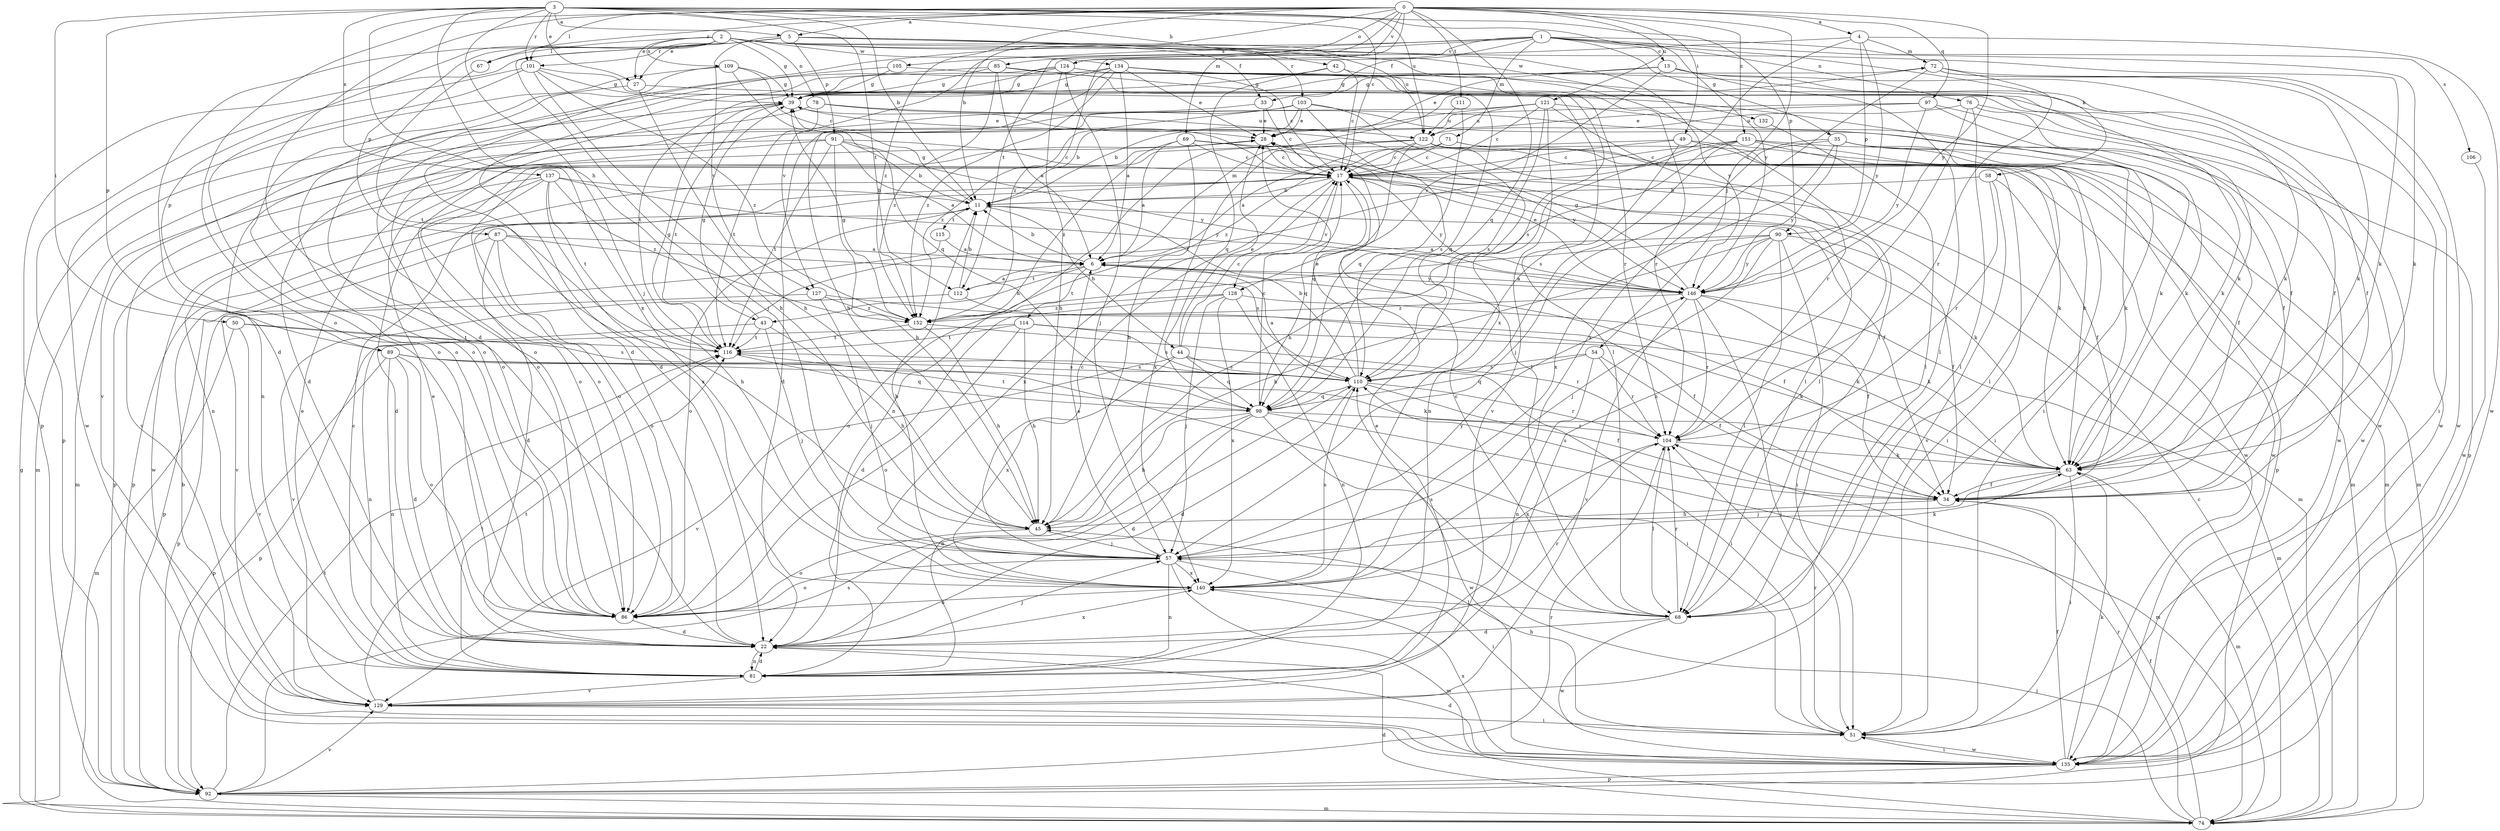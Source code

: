 strict digraph  {
0;
1;
2;
3;
4;
5;
6;
11;
13;
17;
22;
27;
28;
33;
34;
35;
39;
42;
43;
44;
45;
49;
50;
51;
54;
57;
58;
63;
67;
68;
69;
71;
72;
74;
76;
78;
81;
85;
86;
87;
89;
90;
91;
92;
97;
98;
101;
103;
104;
105;
106;
109;
110;
111;
112;
114;
115;
116;
121;
122;
124;
127;
128;
129;
132;
134;
135;
137;
140;
146;
151;
152;
0 -> 4  [label=a];
0 -> 5  [label=a];
0 -> 11  [label=b];
0 -> 22  [label=d];
0 -> 49  [label=i];
0 -> 54  [label=j];
0 -> 67  [label=l];
0 -> 69  [label=m];
0 -> 85  [label=o];
0 -> 86  [label=o];
0 -> 97  [label=q];
0 -> 98  [label=q];
0 -> 101  [label=r];
0 -> 111  [label=t];
0 -> 112  [label=t];
0 -> 121  [label=u];
0 -> 124  [label=v];
0 -> 146  [label=y];
0 -> 151  [label=z];
0 -> 152  [label=z];
1 -> 13  [label=c];
1 -> 22  [label=d];
1 -> 33  [label=f];
1 -> 35  [label=g];
1 -> 58  [label=k];
1 -> 63  [label=k];
1 -> 71  [label=m];
1 -> 76  [label=n];
1 -> 105  [label=s];
1 -> 106  [label=s];
1 -> 124  [label=v];
1 -> 127  [label=v];
2 -> 22  [label=d];
2 -> 27  [label=e];
2 -> 39  [label=g];
2 -> 57  [label=j];
2 -> 63  [label=k];
2 -> 67  [label=l];
2 -> 68  [label=l];
2 -> 78  [label=n];
2 -> 87  [label=p];
2 -> 89  [label=p];
2 -> 109  [label=s];
2 -> 122  [label=u];
2 -> 132  [label=w];
2 -> 134  [label=w];
3 -> 5  [label=a];
3 -> 11  [label=b];
3 -> 17  [label=c];
3 -> 27  [label=e];
3 -> 42  [label=h];
3 -> 43  [label=h];
3 -> 50  [label=i];
3 -> 57  [label=j];
3 -> 89  [label=p];
3 -> 90  [label=p];
3 -> 101  [label=r];
3 -> 112  [label=t];
3 -> 122  [label=u];
3 -> 137  [label=x];
3 -> 140  [label=x];
3 -> 146  [label=y];
4 -> 72  [label=m];
4 -> 90  [label=p];
4 -> 135  [label=w];
4 -> 140  [label=x];
4 -> 146  [label=y];
4 -> 152  [label=z];
5 -> 27  [label=e];
5 -> 33  [label=f];
5 -> 91  [label=p];
5 -> 92  [label=p];
5 -> 101  [label=r];
5 -> 103  [label=r];
5 -> 127  [label=v];
5 -> 146  [label=y];
6 -> 11  [label=b];
6 -> 34  [label=f];
6 -> 43  [label=h];
6 -> 72  [label=m];
6 -> 112  [label=t];
6 -> 114  [label=t];
6 -> 146  [label=y];
11 -> 39  [label=g];
11 -> 44  [label=h];
11 -> 63  [label=k];
11 -> 86  [label=o];
11 -> 115  [label=t];
13 -> 28  [label=e];
13 -> 34  [label=f];
13 -> 39  [label=g];
13 -> 68  [label=l];
13 -> 128  [label=v];
13 -> 135  [label=w];
17 -> 11  [label=b];
17 -> 34  [label=f];
17 -> 74  [label=m];
17 -> 86  [label=o];
17 -> 92  [label=p];
17 -> 98  [label=q];
17 -> 128  [label=v];
17 -> 140  [label=x];
17 -> 146  [label=y];
22 -> 28  [label=e];
22 -> 57  [label=j];
22 -> 81  [label=n];
22 -> 104  [label=r];
22 -> 140  [label=x];
27 -> 45  [label=h];
27 -> 51  [label=i];
27 -> 86  [label=o];
28 -> 17  [label=c];
28 -> 129  [label=v];
28 -> 146  [label=y];
33 -> 17  [label=c];
33 -> 22  [label=d];
33 -> 28  [label=e];
34 -> 45  [label=h];
34 -> 110  [label=s];
35 -> 17  [label=c];
35 -> 34  [label=f];
35 -> 51  [label=i];
35 -> 57  [label=j];
35 -> 63  [label=k];
35 -> 140  [label=x];
35 -> 146  [label=y];
39 -> 28  [label=e];
39 -> 86  [label=o];
39 -> 116  [label=t];
42 -> 17  [label=c];
42 -> 39  [label=g];
42 -> 98  [label=q];
42 -> 104  [label=r];
43 -> 39  [label=g];
43 -> 45  [label=h];
43 -> 57  [label=j];
43 -> 81  [label=n];
43 -> 116  [label=t];
44 -> 17  [label=c];
44 -> 28  [label=e];
44 -> 51  [label=i];
44 -> 98  [label=q];
44 -> 110  [label=s];
44 -> 129  [label=v];
44 -> 140  [label=x];
45 -> 57  [label=j];
45 -> 86  [label=o];
49 -> 17  [label=c];
49 -> 68  [label=l];
49 -> 74  [label=m];
49 -> 86  [label=o];
49 -> 110  [label=s];
50 -> 74  [label=m];
50 -> 110  [label=s];
50 -> 116  [label=t];
50 -> 129  [label=v];
51 -> 45  [label=h];
51 -> 104  [label=r];
51 -> 135  [label=w];
54 -> 34  [label=f];
54 -> 81  [label=n];
54 -> 98  [label=q];
54 -> 104  [label=r];
54 -> 110  [label=s];
57 -> 6  [label=a];
57 -> 17  [label=c];
57 -> 51  [label=i];
57 -> 63  [label=k];
57 -> 74  [label=m];
57 -> 81  [label=n];
57 -> 86  [label=o];
57 -> 140  [label=x];
57 -> 146  [label=y];
58 -> 11  [label=b];
58 -> 34  [label=f];
58 -> 104  [label=r];
58 -> 129  [label=v];
63 -> 34  [label=f];
63 -> 51  [label=i];
63 -> 57  [label=j];
63 -> 74  [label=m];
67 -> 116  [label=t];
68 -> 17  [label=c];
68 -> 22  [label=d];
68 -> 104  [label=r];
68 -> 110  [label=s];
68 -> 135  [label=w];
69 -> 6  [label=a];
69 -> 17  [label=c];
69 -> 45  [label=h];
69 -> 68  [label=l];
69 -> 135  [label=w];
69 -> 152  [label=z];
71 -> 6  [label=a];
71 -> 17  [label=c];
71 -> 63  [label=k];
71 -> 135  [label=w];
71 -> 152  [label=z];
72 -> 39  [label=g];
72 -> 51  [label=i];
72 -> 63  [label=k];
72 -> 104  [label=r];
72 -> 135  [label=w];
72 -> 140  [label=x];
74 -> 17  [label=c];
74 -> 22  [label=d];
74 -> 34  [label=f];
74 -> 39  [label=g];
74 -> 57  [label=j];
74 -> 104  [label=r];
76 -> 63  [label=k];
76 -> 68  [label=l];
76 -> 81  [label=n];
76 -> 122  [label=u];
76 -> 135  [label=w];
78 -> 63  [label=k];
78 -> 81  [label=n];
78 -> 116  [label=t];
78 -> 122  [label=u];
81 -> 17  [label=c];
81 -> 22  [label=d];
81 -> 28  [label=e];
81 -> 116  [label=t];
81 -> 129  [label=v];
85 -> 6  [label=a];
85 -> 39  [label=g];
85 -> 63  [label=k];
85 -> 86  [label=o];
85 -> 110  [label=s];
85 -> 152  [label=z];
86 -> 22  [label=d];
87 -> 6  [label=a];
87 -> 22  [label=d];
87 -> 45  [label=h];
87 -> 86  [label=o];
87 -> 92  [label=p];
87 -> 110  [label=s];
89 -> 22  [label=d];
89 -> 51  [label=i];
89 -> 63  [label=k];
89 -> 81  [label=n];
89 -> 86  [label=o];
89 -> 92  [label=p];
89 -> 110  [label=s];
90 -> 6  [label=a];
90 -> 34  [label=f];
90 -> 45  [label=h];
90 -> 51  [label=i];
90 -> 57  [label=j];
90 -> 68  [label=l];
90 -> 86  [label=o];
90 -> 146  [label=y];
91 -> 6  [label=a];
91 -> 11  [label=b];
91 -> 17  [label=c];
91 -> 45  [label=h];
91 -> 74  [label=m];
91 -> 81  [label=n];
91 -> 116  [label=t];
91 -> 146  [label=y];
92 -> 74  [label=m];
92 -> 104  [label=r];
92 -> 110  [label=s];
92 -> 116  [label=t];
92 -> 129  [label=v];
97 -> 22  [label=d];
97 -> 28  [label=e];
97 -> 92  [label=p];
97 -> 135  [label=w];
97 -> 146  [label=y];
98 -> 17  [label=c];
98 -> 22  [label=d];
98 -> 45  [label=h];
98 -> 74  [label=m];
98 -> 81  [label=n];
98 -> 104  [label=r];
98 -> 116  [label=t];
98 -> 135  [label=w];
101 -> 39  [label=g];
101 -> 45  [label=h];
101 -> 68  [label=l];
101 -> 86  [label=o];
101 -> 92  [label=p];
101 -> 152  [label=z];
103 -> 11  [label=b];
103 -> 28  [label=e];
103 -> 63  [label=k];
103 -> 68  [label=l];
103 -> 74  [label=m];
103 -> 110  [label=s];
103 -> 152  [label=z];
104 -> 63  [label=k];
104 -> 68  [label=l];
104 -> 140  [label=x];
105 -> 39  [label=g];
105 -> 86  [label=o];
105 -> 98  [label=q];
106 -> 135  [label=w];
109 -> 17  [label=c];
109 -> 39  [label=g];
109 -> 86  [label=o];
109 -> 98  [label=q];
109 -> 135  [label=w];
110 -> 6  [label=a];
110 -> 11  [label=b];
110 -> 22  [label=d];
110 -> 28  [label=e];
110 -> 34  [label=f];
110 -> 98  [label=q];
110 -> 104  [label=r];
111 -> 98  [label=q];
111 -> 122  [label=u];
112 -> 6  [label=a];
112 -> 11  [label=b];
112 -> 34  [label=f];
112 -> 129  [label=v];
114 -> 45  [label=h];
114 -> 63  [label=k];
114 -> 86  [label=o];
114 -> 92  [label=p];
114 -> 110  [label=s];
114 -> 116  [label=t];
115 -> 6  [label=a];
115 -> 129  [label=v];
116 -> 39  [label=g];
116 -> 98  [label=q];
116 -> 110  [label=s];
121 -> 11  [label=b];
121 -> 17  [label=c];
121 -> 34  [label=f];
121 -> 86  [label=o];
121 -> 104  [label=r];
121 -> 110  [label=s];
121 -> 122  [label=u];
121 -> 129  [label=v];
122 -> 17  [label=c];
122 -> 51  [label=i];
122 -> 68  [label=l];
122 -> 74  [label=m];
122 -> 81  [label=n];
122 -> 86  [label=o];
122 -> 98  [label=q];
122 -> 140  [label=x];
124 -> 22  [label=d];
124 -> 34  [label=f];
124 -> 39  [label=g];
124 -> 45  [label=h];
124 -> 57  [label=j];
124 -> 116  [label=t];
124 -> 135  [label=w];
127 -> 57  [label=j];
127 -> 63  [label=k];
127 -> 92  [label=p];
127 -> 152  [label=z];
128 -> 22  [label=d];
128 -> 57  [label=j];
128 -> 63  [label=k];
128 -> 81  [label=n];
128 -> 140  [label=x];
128 -> 152  [label=z];
129 -> 28  [label=e];
129 -> 51  [label=i];
129 -> 116  [label=t];
132 -> 68  [label=l];
134 -> 6  [label=a];
134 -> 17  [label=c];
134 -> 28  [label=e];
134 -> 34  [label=f];
134 -> 39  [label=g];
134 -> 45  [label=h];
134 -> 63  [label=k];
134 -> 104  [label=r];
134 -> 129  [label=v];
134 -> 152  [label=z];
135 -> 11  [label=b];
135 -> 22  [label=d];
135 -> 34  [label=f];
135 -> 51  [label=i];
135 -> 63  [label=k];
135 -> 92  [label=p];
135 -> 140  [label=x];
137 -> 11  [label=b];
137 -> 22  [label=d];
137 -> 92  [label=p];
137 -> 116  [label=t];
137 -> 135  [label=w];
137 -> 140  [label=x];
137 -> 146  [label=y];
137 -> 152  [label=z];
140 -> 11  [label=b];
140 -> 68  [label=l];
140 -> 86  [label=o];
140 -> 110  [label=s];
146 -> 6  [label=a];
146 -> 28  [label=e];
146 -> 34  [label=f];
146 -> 39  [label=g];
146 -> 51  [label=i];
146 -> 74  [label=m];
146 -> 104  [label=r];
146 -> 129  [label=v];
146 -> 152  [label=z];
151 -> 17  [label=c];
151 -> 45  [label=h];
151 -> 63  [label=k];
151 -> 74  [label=m];
151 -> 81  [label=n];
151 -> 92  [label=p];
151 -> 116  [label=t];
152 -> 39  [label=g];
152 -> 45  [label=h];
152 -> 104  [label=r];
152 -> 116  [label=t];
}
